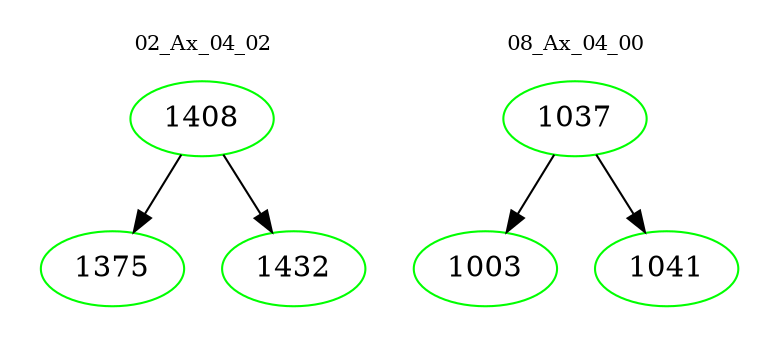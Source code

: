 digraph{
subgraph cluster_0 {
color = white
label = "02_Ax_04_02";
fontsize=10;
T0_1408 [label="1408", color="green"]
T0_1408 -> T0_1375 [color="black"]
T0_1375 [label="1375", color="green"]
T0_1408 -> T0_1432 [color="black"]
T0_1432 [label="1432", color="green"]
}
subgraph cluster_1 {
color = white
label = "08_Ax_04_00";
fontsize=10;
T1_1037 [label="1037", color="green"]
T1_1037 -> T1_1003 [color="black"]
T1_1003 [label="1003", color="green"]
T1_1037 -> T1_1041 [color="black"]
T1_1041 [label="1041", color="green"]
}
}
